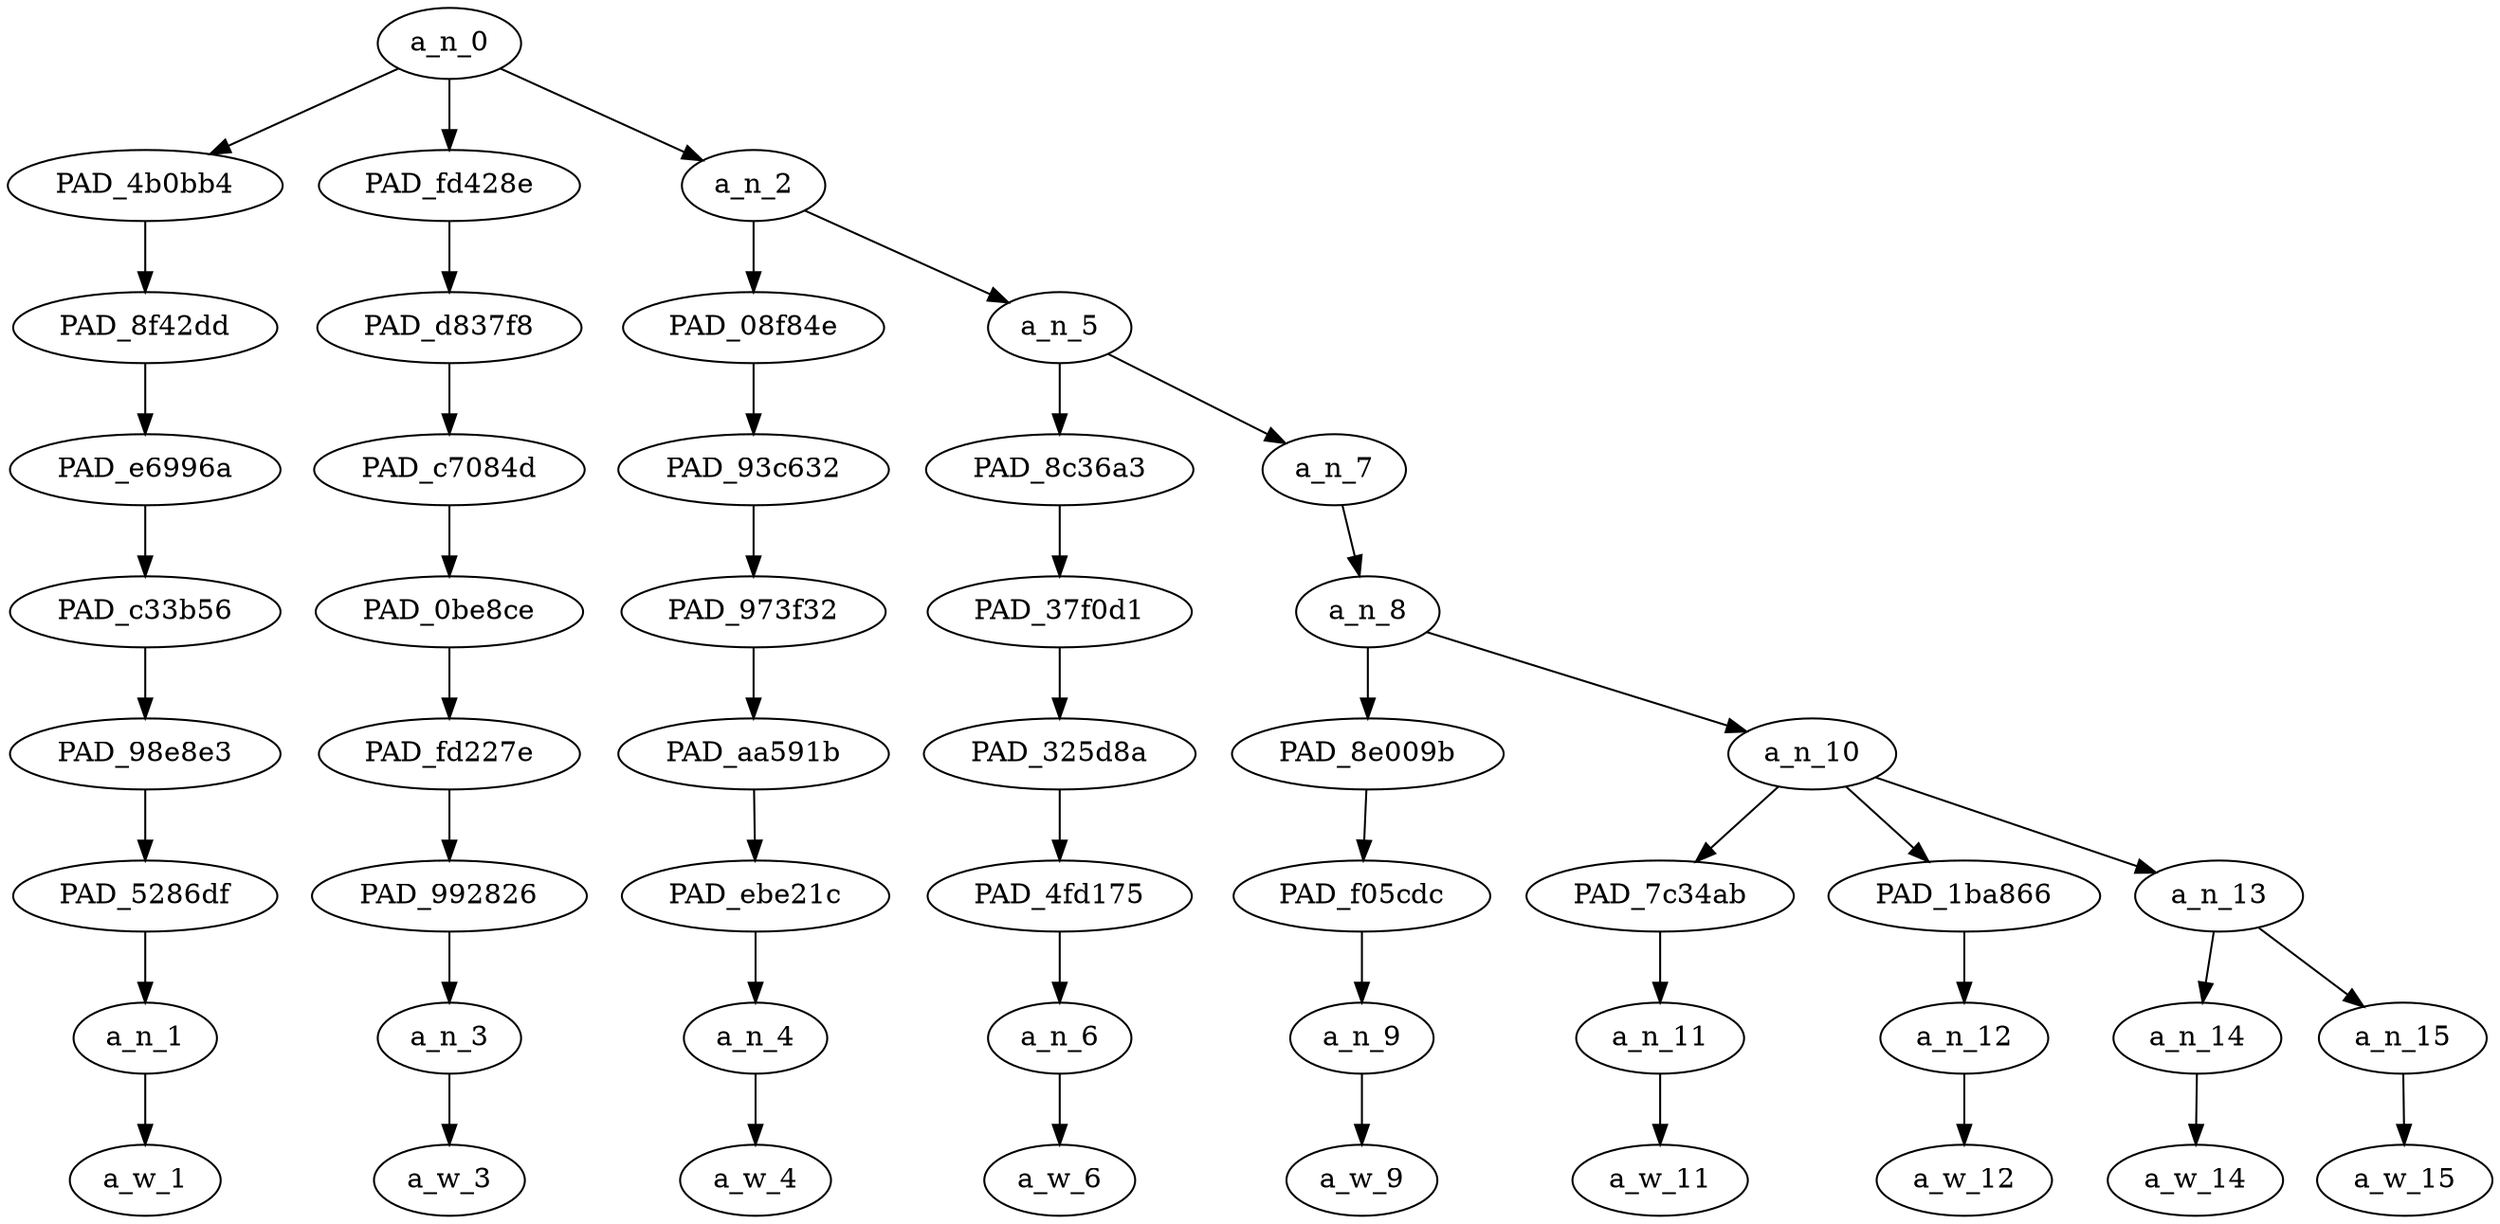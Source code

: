 strict digraph "" {
	a_n_0	[div_dir=1,
		index=0,
		level=8,
		pos="3.340277777777778,8!",
		text_span="[0, 1, 2, 3, 4, 5, 6, 7, 8]",
		value=1.00000001];
	PAD_4b0bb4	[div_dir=-1,
		index=0,
		level=7,
		pos="0.0,7!",
		text_span="[0]",
		value=0.05752319];
	a_n_0 -> PAD_4b0bb4;
	PAD_fd428e	[div_dir=-1,
		index=2,
		level=7,
		pos="8.0,7!",
		text_span="[8]",
		value=0.11255534];
	a_n_0 -> PAD_fd428e;
	a_n_2	[div_dir=1,
		index=1,
		level=7,
		pos="2.0208333333333335,7!",
		text_span="[1, 2, 3, 4, 5, 6, 7]",
		value=0.82927411];
	a_n_0 -> a_n_2;
	PAD_8f42dd	[div_dir=-1,
		index=0,
		level=6,
		pos="0.0,6!",
		text_span="[0]",
		value=0.05752319];
	PAD_4b0bb4 -> PAD_8f42dd;
	PAD_e6996a	[div_dir=-1,
		index=0,
		level=5,
		pos="0.0,5!",
		text_span="[0]",
		value=0.05752319];
	PAD_8f42dd -> PAD_e6996a;
	PAD_c33b56	[div_dir=-1,
		index=0,
		level=4,
		pos="0.0,4!",
		text_span="[0]",
		value=0.05752319];
	PAD_e6996a -> PAD_c33b56;
	PAD_98e8e3	[div_dir=-1,
		index=0,
		level=3,
		pos="0.0,3!",
		text_span="[0]",
		value=0.05752319];
	PAD_c33b56 -> PAD_98e8e3;
	PAD_5286df	[div_dir=-1,
		index=0,
		level=2,
		pos="0.0,2!",
		text_span="[0]",
		value=0.05752319];
	PAD_98e8e3 -> PAD_5286df;
	a_n_1	[div_dir=-1,
		index=0,
		level=1,
		pos="0.0,1!",
		text_span="[0]",
		value=0.05752319];
	PAD_5286df -> a_n_1;
	a_w_1	[div_dir=0,
		index=0,
		level=0,
		pos="0,0!",
		text_span="[0]",
		value=i];
	a_n_1 -> a_w_1;
	PAD_d837f8	[div_dir=-1,
		index=3,
		level=6,
		pos="8.0,6!",
		text_span="[8]",
		value=0.11255534];
	PAD_fd428e -> PAD_d837f8;
	PAD_c7084d	[div_dir=-1,
		index=4,
		level=5,
		pos="8.0,5!",
		text_span="[8]",
		value=0.11255534];
	PAD_d837f8 -> PAD_c7084d;
	PAD_0be8ce	[div_dir=-1,
		index=4,
		level=4,
		pos="8.0,4!",
		text_span="[8]",
		value=0.11255534];
	PAD_c7084d -> PAD_0be8ce;
	PAD_fd227e	[div_dir=-1,
		index=5,
		level=3,
		pos="8.0,3!",
		text_span="[8]",
		value=0.11255534];
	PAD_0be8ce -> PAD_fd227e;
	PAD_992826	[div_dir=-1,
		index=7,
		level=2,
		pos="8.0,2!",
		text_span="[8]",
		value=0.11255534];
	PAD_fd227e -> PAD_992826;
	a_n_3	[div_dir=-1,
		index=8,
		level=1,
		pos="8.0,1!",
		text_span="[8]",
		value=0.11255534];
	PAD_992826 -> a_n_3;
	a_w_3	[div_dir=0,
		index=8,
		level=0,
		pos="8,0!",
		text_span="[8]",
		value=👀];
	a_n_3 -> a_w_3;
	PAD_08f84e	[div_dir=-1,
		index=1,
		level=6,
		pos="1.0,6!",
		text_span="[1]",
		value=0.05785661];
	a_n_2 -> PAD_08f84e;
	a_n_5	[div_dir=1,
		index=2,
		level=6,
		pos="3.041666666666667,6!",
		text_span="[2, 3, 4, 5, 6, 7]",
		value=0.77066020];
	a_n_2 -> a_n_5;
	PAD_93c632	[div_dir=-1,
		index=1,
		level=5,
		pos="1.0,5!",
		text_span="[1]",
		value=0.05785661];
	PAD_08f84e -> PAD_93c632;
	PAD_973f32	[div_dir=-1,
		index=1,
		level=4,
		pos="1.0,4!",
		text_span="[1]",
		value=0.05785661];
	PAD_93c632 -> PAD_973f32;
	PAD_aa591b	[div_dir=-1,
		index=1,
		level=3,
		pos="1.0,3!",
		text_span="[1]",
		value=0.05785661];
	PAD_973f32 -> PAD_aa591b;
	PAD_ebe21c	[div_dir=-1,
		index=1,
		level=2,
		pos="1.0,2!",
		text_span="[1]",
		value=0.05785661];
	PAD_aa591b -> PAD_ebe21c;
	a_n_4	[div_dir=-1,
		index=1,
		level=1,
		pos="1.0,1!",
		text_span="[1]",
		value=0.05785661];
	PAD_ebe21c -> a_n_4;
	a_w_4	[div_dir=0,
		index=1,
		level=0,
		pos="1,0!",
		text_span="[1]",
		value=am];
	a_n_4 -> a_w_4;
	PAD_8c36a3	[div_dir=-1,
		index=2,
		level=5,
		pos="2.0,5!",
		text_span="[2]",
		value=0.05197091];
	a_n_5 -> PAD_8c36a3;
	a_n_7	[div_dir=1,
		index=3,
		level=5,
		pos="4.083333333333334,5!",
		text_span="[3, 4, 5, 6, 7]",
		value=0.71784622];
	a_n_5 -> a_n_7;
	PAD_37f0d1	[div_dir=-1,
		index=2,
		level=4,
		pos="2.0,4!",
		text_span="[2]",
		value=0.05197091];
	PAD_8c36a3 -> PAD_37f0d1;
	PAD_325d8a	[div_dir=-1,
		index=2,
		level=3,
		pos="2.0,3!",
		text_span="[2]",
		value=0.05197091];
	PAD_37f0d1 -> PAD_325d8a;
	PAD_4fd175	[div_dir=-1,
		index=2,
		level=2,
		pos="2.0,2!",
		text_span="[2]",
		value=0.05197091];
	PAD_325d8a -> PAD_4fd175;
	a_n_6	[div_dir=-1,
		index=2,
		level=1,
		pos="2.0,1!",
		text_span="[2]",
		value=0.05197091];
	PAD_4fd175 -> a_n_6;
	a_w_6	[div_dir=0,
		index=2,
		level=0,
		pos="2,0!",
		text_span="[2]",
		value=starting];
	a_n_6 -> a_w_6;
	a_n_8	[div_dir=1,
		index=3,
		level=4,
		pos="4.083333333333334,4!",
		text_span="[3, 4, 5, 6, 7]",
		value=0.71689529];
	a_n_7 -> a_n_8;
	PAD_8e009b	[div_dir=-1,
		index=3,
		level=3,
		pos="3.0,3!",
		text_span="[3]",
		value=0.05072802];
	a_n_8 -> PAD_8e009b;
	a_n_10	[div_dir=1,
		index=4,
		level=3,
		pos="5.166666666666667,3!",
		text_span="[4, 5, 6, 7]",
		value=0.66521634];
	a_n_8 -> a_n_10;
	PAD_f05cdc	[div_dir=-1,
		index=3,
		level=2,
		pos="3.0,2!",
		text_span="[3]",
		value=0.05072802];
	PAD_8e009b -> PAD_f05cdc;
	a_n_9	[div_dir=-1,
		index=3,
		level=1,
		pos="3.0,1!",
		text_span="[3]",
		value=0.05072802];
	PAD_f05cdc -> a_n_9;
	a_w_9	[div_dir=0,
		index=3,
		level=0,
		pos="3,0!",
		text_span="[3]",
		value=to];
	a_n_9 -> a_w_9;
	PAD_7c34ab	[div_dir=-1,
		index=4,
		level=2,
		pos="4.0,2!",
		text_span="[4]",
		value=0.08926400];
	a_n_10 -> PAD_7c34ab;
	PAD_1ba866	[div_dir=-1,
		index=5,
		level=2,
		pos="5.0,2!",
		text_span="[5]",
		value=0.08961435];
	a_n_10 -> PAD_1ba866;
	a_n_13	[div_dir=1,
		index=6,
		level=2,
		pos="6.5,2!",
		text_span="[6, 7]",
		value=0.48522932];
	a_n_10 -> a_n_13;
	a_n_11	[div_dir=-1,
		index=4,
		level=1,
		pos="4.0,1!",
		text_span="[4]",
		value=0.08926400];
	PAD_7c34ab -> a_n_11;
	a_w_11	[div_dir=0,
		index=4,
		level=0,
		pos="4,0!",
		text_span="[4]",
		value=think];
	a_n_11 -> a_w_11;
	a_n_12	[div_dir=-1,
		index=5,
		level=1,
		pos="5.0,1!",
		text_span="[5]",
		value=0.08961435];
	PAD_1ba866 -> a_n_12;
	a_w_12	[div_dir=0,
		index=5,
		level=0,
		pos="5,0!",
		text_span="[5]",
		value=it];
	a_n_12 -> a_w_12;
	a_n_14	[div_dir=-1,
		index=6,
		level=1,
		pos="6.0,1!",
		text_span="[6]",
		value=0.12465272];
	a_n_13 -> a_n_14;
	a_n_15	[div_dir=1,
		index=7,
		level=1,
		pos="7.0,1!",
		text_span="[7]",
		value=0.35870284];
	a_n_13 -> a_n_15;
	a_w_14	[div_dir=0,
		index=6,
		level=0,
		pos="6,0!",
		text_span="[6]",
		value=the];
	a_n_14 -> a_w_14;
	a_w_15	[div_dir=0,
		index=7,
		level=0,
		pos="7,0!",
		text_span="[7]",
		value=jews];
	a_n_15 -> a_w_15;
}
